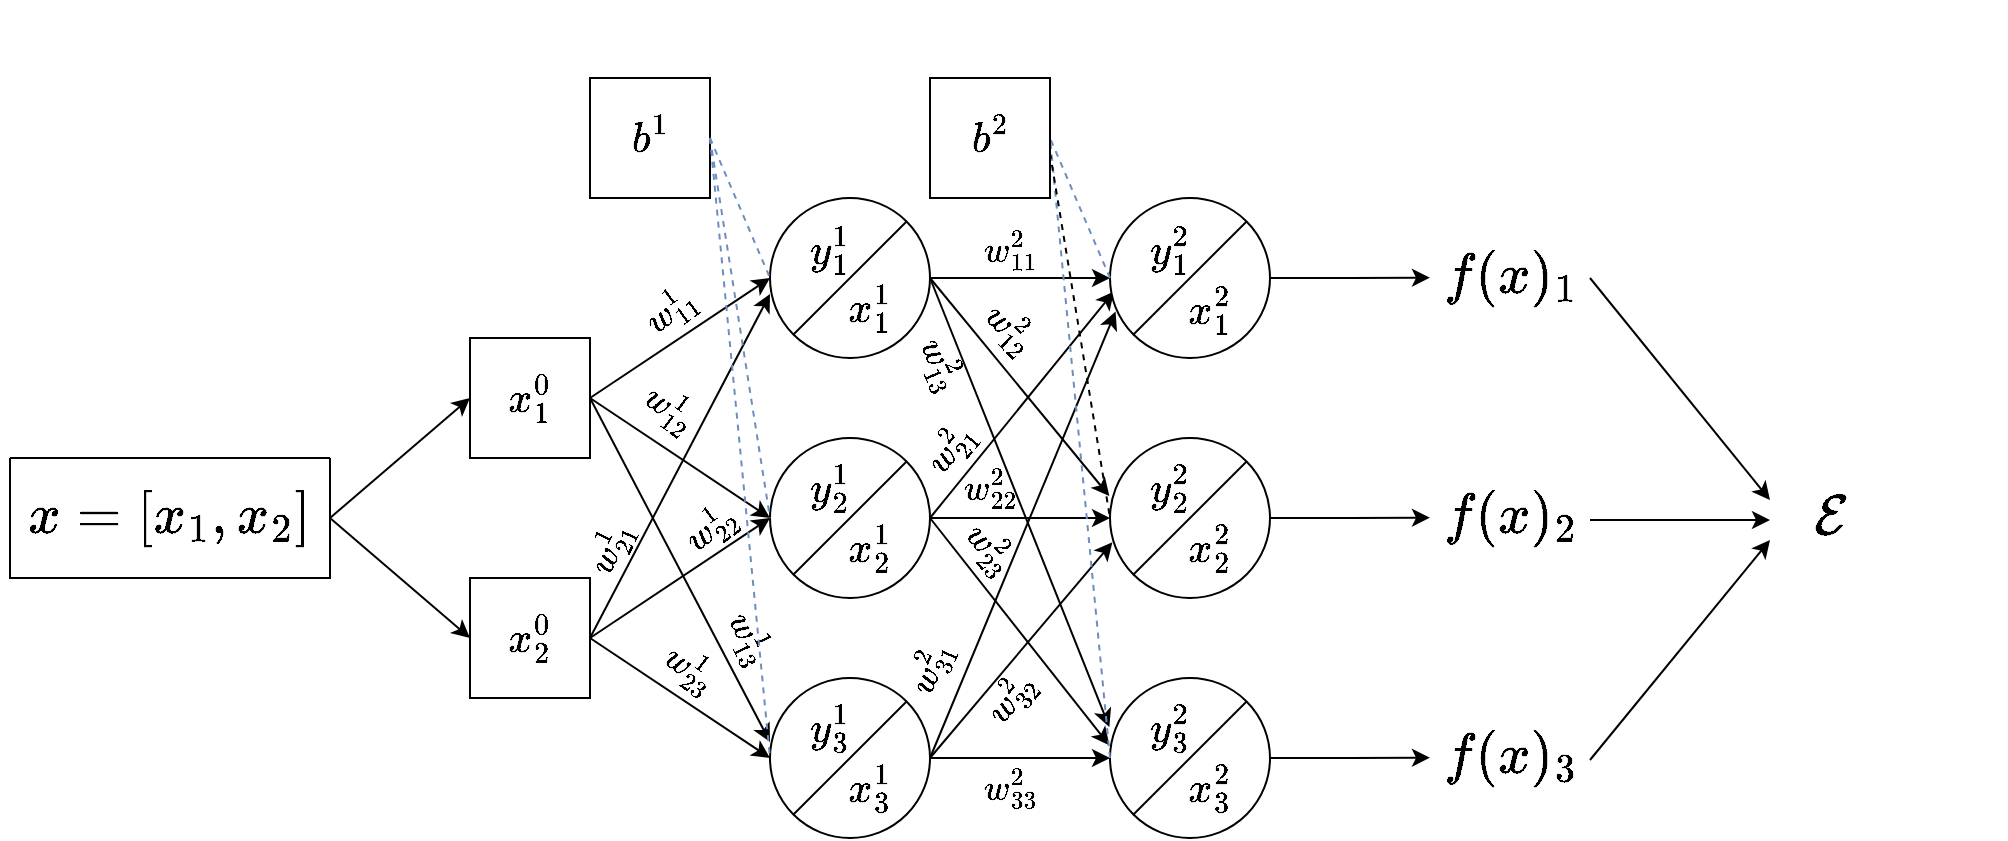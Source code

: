 <mxfile version="20.8.7" type="github">
  <diagram id="L71-HYiMx5dE4_1I3F0T" name="Sivu-1">
    <mxGraphModel dx="1886" dy="563" grid="1" gridSize="10" guides="1" tooltips="1" connect="1" arrows="1" fold="1" page="1" pageScale="1" pageWidth="827" pageHeight="1169" math="1" shadow="0">
      <root>
        <mxCell id="0" />
        <mxCell id="1" parent="0" />
        <mxCell id="mySPSd7laB0A6SMgmcMS-1" value="" style="group" parent="1" vertex="1" connectable="0">
          <mxGeometry x="-710" y="150" width="950" height="419" as="geometry" />
        </mxCell>
        <mxCell id="izF1CWLwOtwObPyW_wJa-1" value="" style="group" parent="mySPSd7laB0A6SMgmcMS-1" vertex="1" connectable="0">
          <mxGeometry y="99" width="780" height="320" as="geometry" />
        </mxCell>
        <mxCell id="unRAUoUYdDuh-6SN-mz_-5" value="" style="ellipse;whiteSpace=wrap;html=1;aspect=fixed;" parent="izF1CWLwOtwObPyW_wJa-1" vertex="1">
          <mxGeometry x="380" width="80" height="80" as="geometry" />
        </mxCell>
        <mxCell id="unRAUoUYdDuh-6SN-mz_-6" value="" style="ellipse;whiteSpace=wrap;html=1;aspect=fixed;" parent="izF1CWLwOtwObPyW_wJa-1" vertex="1">
          <mxGeometry x="380" y="240" width="80" height="80" as="geometry" />
        </mxCell>
        <mxCell id="U7Zx6VbLF4_jJS3d3RYm-4" value="" style="edgeStyle=orthogonalEdgeStyle;rounded=0;orthogonalLoop=1;jettySize=auto;html=1;" edge="1" parent="izF1CWLwOtwObPyW_wJa-1" source="unRAUoUYdDuh-6SN-mz_-7" target="U7Zx6VbLF4_jJS3d3RYm-2">
          <mxGeometry relative="1" as="geometry" />
        </mxCell>
        <mxCell id="unRAUoUYdDuh-6SN-mz_-7" value="" style="ellipse;whiteSpace=wrap;html=1;aspect=fixed;" parent="izF1CWLwOtwObPyW_wJa-1" vertex="1">
          <mxGeometry x="380" y="120" width="80" height="80" as="geometry" />
        </mxCell>
        <mxCell id="unRAUoUYdDuh-6SN-mz_-10" value="" style="endArrow=classic;html=1;rounded=0;exitX=1;exitY=0.5;exitDx=0;exitDy=0;entryX=0;entryY=0.5;entryDx=0;entryDy=0;fontSize=15;" parent="izF1CWLwOtwObPyW_wJa-1" source="unRAUoUYdDuh-6SN-mz_-35" target="unRAUoUYdDuh-6SN-mz_-7" edge="1">
          <mxGeometry width="50" height="50" relative="1" as="geometry">
            <mxPoint x="300" y="100" as="sourcePoint" />
            <mxPoint x="380" y="160" as="targetPoint" />
          </mxGeometry>
        </mxCell>
        <mxCell id="unRAUoUYdDuh-6SN-mz_-11" value="" style="endArrow=classic;html=1;rounded=0;exitX=1;exitY=0.5;exitDx=0;exitDy=0;entryX=0;entryY=0.5;entryDx=0;entryDy=0;fontSize=15;" parent="izF1CWLwOtwObPyW_wJa-1" source="unRAUoUYdDuh-6SN-mz_-36" target="unRAUoUYdDuh-6SN-mz_-6" edge="1">
          <mxGeometry width="50" height="50" relative="1" as="geometry">
            <mxPoint x="300" y="220" as="sourcePoint" />
            <mxPoint x="380" y="280" as="targetPoint" />
          </mxGeometry>
        </mxCell>
        <mxCell id="unRAUoUYdDuh-6SN-mz_-13" value="" style="endArrow=classic;html=1;rounded=0;exitX=1;exitY=0.5;exitDx=0;exitDy=0;entryX=0;entryY=0.4;entryDx=0;entryDy=0;entryPerimeter=0;fontSize=15;" parent="izF1CWLwOtwObPyW_wJa-1" source="unRAUoUYdDuh-6SN-mz_-35" target="unRAUoUYdDuh-6SN-mz_-6" edge="1">
          <mxGeometry width="50" height="50" relative="1" as="geometry">
            <mxPoint x="300" y="100" as="sourcePoint" />
            <mxPoint x="380" y="280" as="targetPoint" />
          </mxGeometry>
        </mxCell>
        <mxCell id="unRAUoUYdDuh-6SN-mz_-18" value="" style="endArrow=classic;html=1;rounded=0;entryX=0;entryY=0.5;entryDx=0;entryDy=0;fontSize=15;exitX=1;exitY=0.5;exitDx=0;exitDy=0;" parent="izF1CWLwOtwObPyW_wJa-1" source="unRAUoUYdDuh-6SN-mz_-35" target="unRAUoUYdDuh-6SN-mz_-5" edge="1">
          <mxGeometry width="50" height="50" relative="1" as="geometry">
            <mxPoint x="300" y="100" as="sourcePoint" />
            <mxPoint x="380" y="40" as="targetPoint" />
          </mxGeometry>
        </mxCell>
        <mxCell id="unRAUoUYdDuh-6SN-mz_-19" value="" style="endArrow=classic;html=1;rounded=0;exitX=1;exitY=0.5;exitDx=0;exitDy=0;entryX=0;entryY=0.6;entryDx=0;entryDy=0;entryPerimeter=0;fontSize=15;" parent="izF1CWLwOtwObPyW_wJa-1" source="unRAUoUYdDuh-6SN-mz_-36" target="unRAUoUYdDuh-6SN-mz_-5" edge="1">
          <mxGeometry width="50" height="50" relative="1" as="geometry">
            <mxPoint x="300" y="220" as="sourcePoint" />
            <mxPoint x="370" y="60" as="targetPoint" />
          </mxGeometry>
        </mxCell>
        <mxCell id="unRAUoUYdDuh-6SN-mz_-20" value="" style="endArrow=classic;html=1;rounded=0;entryX=0;entryY=0.5;entryDx=0;entryDy=0;fontSize=15;exitX=1;exitY=0.5;exitDx=0;exitDy=0;" parent="izF1CWLwOtwObPyW_wJa-1" source="unRAUoUYdDuh-6SN-mz_-36" target="unRAUoUYdDuh-6SN-mz_-7" edge="1">
          <mxGeometry width="50" height="50" relative="1" as="geometry">
            <mxPoint x="300" y="220" as="sourcePoint" />
            <mxPoint x="390" y="160" as="targetPoint" />
          </mxGeometry>
        </mxCell>
        <mxCell id="unRAUoUYdDuh-6SN-mz_-21" value="" style="endArrow=classic;html=1;rounded=0;entryX=0.025;entryY=0.585;entryDx=0;entryDy=0;exitX=1;exitY=0.5;exitDx=0;exitDy=0;entryPerimeter=0;" parent="izF1CWLwOtwObPyW_wJa-1" source="unRAUoUYdDuh-6SN-mz_-7" target="unRAUoUYdDuh-6SN-mz_-57" edge="1">
          <mxGeometry width="50" height="50" relative="1" as="geometry">
            <mxPoint x="400" y="210" as="sourcePoint" />
            <mxPoint x="540" y="100" as="targetPoint" />
          </mxGeometry>
        </mxCell>
        <mxCell id="unRAUoUYdDuh-6SN-mz_-22" value="" style="endArrow=classic;html=1;rounded=0;exitX=1;exitY=0.5;exitDx=0;exitDy=0;entryX=0;entryY=0.5;entryDx=0;entryDy=0;" parent="izF1CWLwOtwObPyW_wJa-1" source="unRAUoUYdDuh-6SN-mz_-5" target="unRAUoUYdDuh-6SN-mz_-57" edge="1">
          <mxGeometry width="50" height="50" relative="1" as="geometry">
            <mxPoint x="460" y="40" as="sourcePoint" />
            <mxPoint x="540" y="91.04" as="targetPoint" />
          </mxGeometry>
        </mxCell>
        <mxCell id="unRAUoUYdDuh-6SN-mz_-23" value="" style="endArrow=classic;html=1;rounded=0;exitX=1;exitY=0.5;exitDx=0;exitDy=0;entryX=0.035;entryY=0.71;entryDx=0;entryDy=0;entryPerimeter=0;" parent="izF1CWLwOtwObPyW_wJa-1" source="unRAUoUYdDuh-6SN-mz_-6" target="unRAUoUYdDuh-6SN-mz_-57" edge="1">
          <mxGeometry width="50" height="50" relative="1" as="geometry">
            <mxPoint x="460" y="280" as="sourcePoint" />
            <mxPoint x="541.04" y="108" as="targetPoint" />
          </mxGeometry>
        </mxCell>
        <mxCell id="unRAUoUYdDuh-6SN-mz_-24" value="" style="endArrow=classic;html=1;rounded=0;exitX=1;exitY=0.5;exitDx=0;exitDy=0;entryX=-0.004;entryY=0.306;entryDx=0;entryDy=0;entryPerimeter=0;" parent="izF1CWLwOtwObPyW_wJa-1" source="unRAUoUYdDuh-6SN-mz_-5" target="unRAUoUYdDuh-6SN-mz_-59" edge="1">
          <mxGeometry width="50" height="50" relative="1" as="geometry">
            <mxPoint x="470" as="sourcePoint" />
            <mxPoint x="550" as="targetPoint" />
          </mxGeometry>
        </mxCell>
        <mxCell id="unRAUoUYdDuh-6SN-mz_-25" value="" style="swimlane;startSize=0;" parent="izF1CWLwOtwObPyW_wJa-1" vertex="1">
          <mxGeometry y="130" width="160" height="60" as="geometry" />
        </mxCell>
        <mxCell id="unRAUoUYdDuh-6SN-mz_-27" value="&lt;font style=&quot;font-size: 24px;&quot;&gt;$$ x = [ x_1, x_2 ] $$&lt;/font&gt;" style="text;html=1;strokeColor=none;fillColor=none;align=center;verticalAlign=middle;whiteSpace=wrap;rounded=0;fontSize=18;" parent="unRAUoUYdDuh-6SN-mz_-25" vertex="1">
          <mxGeometry x="-5" y="15" width="170" height="30" as="geometry" />
        </mxCell>
        <mxCell id="unRAUoUYdDuh-6SN-mz_-28" value="" style="endArrow=classic;html=1;rounded=0;fontSize=20;entryX=0;entryY=0.5;entryDx=0;entryDy=0;exitX=1;exitY=0.5;exitDx=0;exitDy=0;" parent="izF1CWLwOtwObPyW_wJa-1" source="unRAUoUYdDuh-6SN-mz_-25" target="unRAUoUYdDuh-6SN-mz_-31" edge="1">
          <mxGeometry width="50" height="50" relative="1" as="geometry">
            <mxPoint x="150" y="160" as="sourcePoint" />
            <mxPoint x="220" y="100" as="targetPoint" />
          </mxGeometry>
        </mxCell>
        <mxCell id="unRAUoUYdDuh-6SN-mz_-29" value="" style="endArrow=classic;html=1;rounded=0;fontSize=20;entryX=0;entryY=0.5;entryDx=0;entryDy=0;exitX=1;exitY=0.5;exitDx=0;exitDy=0;" parent="izF1CWLwOtwObPyW_wJa-1" source="unRAUoUYdDuh-6SN-mz_-25" target="unRAUoUYdDuh-6SN-mz_-36" edge="1">
          <mxGeometry width="50" height="50" relative="1" as="geometry">
            <mxPoint x="162" y="161" as="sourcePoint" />
            <mxPoint x="220" y="220" as="targetPoint" />
          </mxGeometry>
        </mxCell>
        <mxCell id="unRAUoUYdDuh-6SN-mz_-31" value="" style="whiteSpace=wrap;html=1;aspect=fixed;fontSize=18;" parent="izF1CWLwOtwObPyW_wJa-1" vertex="1">
          <mxGeometry x="230" y="70" width="60" height="60" as="geometry" />
        </mxCell>
        <mxCell id="unRAUoUYdDuh-6SN-mz_-32" value="" style="whiteSpace=wrap;html=1;aspect=fixed;fontSize=18;" parent="izF1CWLwOtwObPyW_wJa-1" vertex="1">
          <mxGeometry x="230" y="190" width="60" height="60" as="geometry" />
        </mxCell>
        <mxCell id="unRAUoUYdDuh-6SN-mz_-35" value="&lt;div&gt;$$x^0_1$$&lt;/div&gt;" style="text;html=1;strokeColor=none;fillColor=none;align=center;verticalAlign=middle;whiteSpace=wrap;rounded=0;fontSize=18;" parent="izF1CWLwOtwObPyW_wJa-1" vertex="1">
          <mxGeometry x="230" y="85" width="60" height="30" as="geometry" />
        </mxCell>
        <mxCell id="unRAUoUYdDuh-6SN-mz_-36" value="&lt;div&gt;$$x^0_2$$&lt;/div&gt;" style="text;html=1;strokeColor=none;fillColor=none;align=center;verticalAlign=middle;whiteSpace=wrap;rounded=0;fontSize=18;" parent="izF1CWLwOtwObPyW_wJa-1" vertex="1">
          <mxGeometry x="230" y="205" width="60" height="30" as="geometry" />
        </mxCell>
        <mxCell id="unRAUoUYdDuh-6SN-mz_-37" value="&lt;div style=&quot;font-size: 15px;&quot;&gt;&lt;sub style=&quot;font-size: 15px;&quot;&gt;$$w^1_{11}$$&lt;/sub&gt;&lt;/div&gt;" style="text;html=1;strokeColor=none;fillColor=none;align=center;verticalAlign=middle;whiteSpace=wrap;rounded=0;fontSize=15;rotation=-36;" parent="izF1CWLwOtwObPyW_wJa-1" vertex="1">
          <mxGeometry x="300" y="41" width="60" height="30" as="geometry" />
        </mxCell>
        <mxCell id="unRAUoUYdDuh-6SN-mz_-38" value="&lt;div style=&quot;font-size: 15px;&quot;&gt;&lt;div style=&quot;font-size: 15px;&quot;&gt;&lt;sub style=&quot;font-size: 15px;&quot;&gt;$$w^1_{21}$$&lt;/sub&gt;&lt;/div&gt;&lt;/div&gt;" style="text;html=1;strokeColor=none;fillColor=none;align=center;verticalAlign=middle;whiteSpace=wrap;rounded=0;fontSize=15;rotation=-64;" parent="izF1CWLwOtwObPyW_wJa-1" vertex="1">
          <mxGeometry x="270" y="160" width="60" height="30" as="geometry" />
        </mxCell>
        <mxCell id="unRAUoUYdDuh-6SN-mz_-40" value="&lt;div style=&quot;font-size: 15px;&quot;&gt;&lt;sub style=&quot;font-size: 15px;&quot;&gt;$$w^1_{12}$$&lt;/sub&gt;&lt;/div&gt;" style="text;html=1;strokeColor=none;fillColor=none;align=center;verticalAlign=middle;whiteSpace=wrap;rounded=0;fontSize=15;rotation=37;" parent="izF1CWLwOtwObPyW_wJa-1" vertex="1">
          <mxGeometry x="300" y="90" width="60" height="30" as="geometry" />
        </mxCell>
        <mxCell id="unRAUoUYdDuh-6SN-mz_-41" value="&lt;div style=&quot;font-size: 15px;&quot;&gt;&lt;sub style=&quot;font-size: 15px;&quot;&gt;$$w^1_{13}$$&lt;/sub&gt;&lt;/div&gt;" style="text;html=1;strokeColor=none;fillColor=none;align=center;verticalAlign=middle;whiteSpace=wrap;rounded=0;fontSize=15;rotation=65;" parent="izF1CWLwOtwObPyW_wJa-1" vertex="1">
          <mxGeometry x="340" y="205" width="60" height="30" as="geometry" />
        </mxCell>
        <mxCell id="unRAUoUYdDuh-6SN-mz_-42" value="&lt;div style=&quot;font-size: 15px;&quot;&gt;&lt;sub style=&quot;font-size: 15px;&quot;&gt;$$w^1_{23}$$&lt;/sub&gt;&lt;/div&gt;" style="text;html=1;strokeColor=none;fillColor=none;align=center;verticalAlign=middle;whiteSpace=wrap;rounded=0;fontSize=15;rotation=37;" parent="izF1CWLwOtwObPyW_wJa-1" vertex="1">
          <mxGeometry x="310" y="220" width="60" height="30" as="geometry" />
        </mxCell>
        <mxCell id="unRAUoUYdDuh-6SN-mz_-43" value="&lt;div style=&quot;font-size: 15px;&quot;&gt;&lt;sub style=&quot;font-size: 15px;&quot;&gt;$$w^1_{22}$$&lt;/sub&gt;&lt;/div&gt;" style="text;html=1;strokeColor=none;fillColor=none;align=center;verticalAlign=middle;whiteSpace=wrap;rounded=0;fontSize=15;rotation=-36;" parent="izF1CWLwOtwObPyW_wJa-1" vertex="1">
          <mxGeometry x="320" y="150" width="60" height="30" as="geometry" />
        </mxCell>
        <mxCell id="unRAUoUYdDuh-6SN-mz_-45" value="&lt;div style=&quot;font-size: 15px;&quot;&gt;&lt;sub style=&quot;font-size: 15px;&quot;&gt;$$w^2_{31}$$&lt;/sub&gt;&lt;/div&gt;" style="text;html=1;strokeColor=none;fillColor=none;align=center;verticalAlign=middle;whiteSpace=wrap;rounded=0;fontSize=15;rotation=-66;" parent="izF1CWLwOtwObPyW_wJa-1" vertex="1">
          <mxGeometry x="430" y="220" width="60" height="30" as="geometry" />
        </mxCell>
        <mxCell id="unRAUoUYdDuh-6SN-mz_-46" value="&lt;div style=&quot;font-size: 15px;&quot;&gt;&lt;sub style=&quot;font-size: 15px;&quot;&gt;$$w^2_{11}$$&lt;/sub&gt;&lt;/div&gt;" style="text;html=1;strokeColor=none;fillColor=none;align=center;verticalAlign=middle;whiteSpace=wrap;rounded=0;fontSize=15;rotation=0;" parent="izF1CWLwOtwObPyW_wJa-1" vertex="1">
          <mxGeometry x="470" y="11" width="60" height="30" as="geometry" />
        </mxCell>
        <mxCell id="unRAUoUYdDuh-6SN-mz_-47" value="&lt;div style=&quot;font-size: 15px;&quot;&gt;&lt;sub style=&quot;font-size: 15px;&quot;&gt;$$w^2_{21}$$&lt;/sub&gt;&lt;/div&gt;" style="text;html=1;strokeColor=none;fillColor=none;align=center;verticalAlign=middle;whiteSpace=wrap;rounded=0;fontSize=15;rotation=-50;" parent="izF1CWLwOtwObPyW_wJa-1" vertex="1">
          <mxGeometry x="440" y="110" width="60" height="30" as="geometry" />
        </mxCell>
        <mxCell id="unRAUoUYdDuh-6SN-mz_-48" value="" style="endArrow=none;html=1;rounded=0;fontSize=15;exitX=0;exitY=1;exitDx=0;exitDy=0;entryX=1;entryY=0;entryDx=0;entryDy=0;" parent="izF1CWLwOtwObPyW_wJa-1" source="unRAUoUYdDuh-6SN-mz_-5" target="unRAUoUYdDuh-6SN-mz_-5" edge="1">
          <mxGeometry width="50" height="50" relative="1" as="geometry">
            <mxPoint x="395" y="90" as="sourcePoint" />
            <mxPoint x="445" as="targetPoint" />
          </mxGeometry>
        </mxCell>
        <mxCell id="unRAUoUYdDuh-6SN-mz_-49" value="" style="endArrow=none;html=1;rounded=0;fontSize=15;exitX=0;exitY=1;exitDx=0;exitDy=0;entryX=1;entryY=0;entryDx=0;entryDy=0;" parent="izF1CWLwOtwObPyW_wJa-1" source="unRAUoUYdDuh-6SN-mz_-7" target="unRAUoUYdDuh-6SN-mz_-7" edge="1">
          <mxGeometry width="50" height="50" relative="1" as="geometry">
            <mxPoint x="391.716" y="186.564" as="sourcePoint" />
            <mxPoint x="448.284" y="129.996" as="targetPoint" />
          </mxGeometry>
        </mxCell>
        <mxCell id="unRAUoUYdDuh-6SN-mz_-50" value="" style="endArrow=none;html=1;rounded=0;fontSize=15;exitX=0;exitY=1;exitDx=0;exitDy=0;entryX=1;entryY=0;entryDx=0;entryDy=0;" parent="izF1CWLwOtwObPyW_wJa-1" source="unRAUoUYdDuh-6SN-mz_-6" target="unRAUoUYdDuh-6SN-mz_-6" edge="1">
          <mxGeometry width="50" height="50" relative="1" as="geometry">
            <mxPoint x="389.996" y="308.284" as="sourcePoint" />
            <mxPoint x="446.564" y="251.716" as="targetPoint" />
          </mxGeometry>
        </mxCell>
        <mxCell id="unRAUoUYdDuh-6SN-mz_-57" value="" style="ellipse;whiteSpace=wrap;html=1;aspect=fixed;" parent="izF1CWLwOtwObPyW_wJa-1" vertex="1">
          <mxGeometry x="550" width="80" height="80" as="geometry" />
        </mxCell>
        <mxCell id="unRAUoUYdDuh-6SN-mz_-58" value="" style="endArrow=none;html=1;rounded=0;fontSize=15;exitX=0;exitY=1;exitDx=0;exitDy=0;entryX=1;entryY=0;entryDx=0;entryDy=0;" parent="izF1CWLwOtwObPyW_wJa-1" source="unRAUoUYdDuh-6SN-mz_-57" target="unRAUoUYdDuh-6SN-mz_-57" edge="1">
          <mxGeometry width="50" height="50" relative="1" as="geometry">
            <mxPoint x="565" y="150" as="sourcePoint" />
            <mxPoint x="615" y="60" as="targetPoint" />
          </mxGeometry>
        </mxCell>
        <mxCell id="unRAUoUYdDuh-6SN-mz_-59" value="" style="ellipse;whiteSpace=wrap;html=1;aspect=fixed;" parent="izF1CWLwOtwObPyW_wJa-1" vertex="1">
          <mxGeometry x="550" y="240" width="80" height="80" as="geometry" />
        </mxCell>
        <mxCell id="unRAUoUYdDuh-6SN-mz_-60" value="" style="endArrow=none;html=1;rounded=0;fontSize=15;exitX=0;exitY=1;exitDx=0;exitDy=0;entryX=1;entryY=0;entryDx=0;entryDy=0;" parent="izF1CWLwOtwObPyW_wJa-1" source="unRAUoUYdDuh-6SN-mz_-59" target="unRAUoUYdDuh-6SN-mz_-59" edge="1">
          <mxGeometry width="50" height="50" relative="1" as="geometry">
            <mxPoint x="665" y="330" as="sourcePoint" />
            <mxPoint x="715" y="240" as="targetPoint" />
          </mxGeometry>
        </mxCell>
        <mxCell id="unRAUoUYdDuh-6SN-mz_-65" value="" style="endArrow=classic;html=1;rounded=0;fontSize=15;exitX=1;exitY=0.5;exitDx=0;exitDy=0;entryX=-0.004;entryY=0.421;entryDx=0;entryDy=0;entryPerimeter=0;" parent="izF1CWLwOtwObPyW_wJa-1" source="unRAUoUYdDuh-6SN-mz_-7" target="unRAUoUYdDuh-6SN-mz_-59" edge="1">
          <mxGeometry width="50" height="50" relative="1" as="geometry">
            <mxPoint x="350" y="190" as="sourcePoint" />
            <mxPoint x="550" y="271" as="targetPoint" />
          </mxGeometry>
        </mxCell>
        <mxCell id="unRAUoUYdDuh-6SN-mz_-67" value="" style="endArrow=classic;html=1;rounded=0;fontSize=15;exitX=1;exitY=0.5;exitDx=0;exitDy=0;" parent="izF1CWLwOtwObPyW_wJa-1" source="unRAUoUYdDuh-6SN-mz_-6" target="unRAUoUYdDuh-6SN-mz_-59" edge="1">
          <mxGeometry width="50" height="50" relative="1" as="geometry">
            <mxPoint x="350" y="190" as="sourcePoint" />
            <mxPoint x="400" y="140" as="targetPoint" />
          </mxGeometry>
        </mxCell>
        <mxCell id="unRAUoUYdDuh-6SN-mz_-68" value="&lt;div style=&quot;font-size: 15px;&quot;&gt;&lt;sub style=&quot;font-size: 15px;&quot;&gt;$$w^2_{33}$$&lt;/sub&gt;&lt;/div&gt;" style="text;html=1;strokeColor=none;fillColor=none;align=center;verticalAlign=middle;whiteSpace=wrap;rounded=0;fontSize=15;rotation=0;" parent="izF1CWLwOtwObPyW_wJa-1" vertex="1">
          <mxGeometry x="470" y="280" width="60" height="30" as="geometry" />
        </mxCell>
        <mxCell id="unRAUoUYdDuh-6SN-mz_-69" value="&lt;div style=&quot;font-size: 15px;&quot;&gt;&lt;sub style=&quot;font-size: 15px;&quot;&gt;$$w^2_{13}$$&lt;/sub&gt;&lt;/div&gt;" style="text;html=1;strokeColor=none;fillColor=none;align=center;verticalAlign=middle;whiteSpace=wrap;rounded=0;fontSize=15;rotation=67;" parent="izF1CWLwOtwObPyW_wJa-1" vertex="1">
          <mxGeometry x="435.86" y="68.26" width="60" height="29" as="geometry" />
        </mxCell>
        <mxCell id="unRAUoUYdDuh-6SN-mz_-70" value="&lt;div style=&quot;font-size: 15px;&quot;&gt;&lt;sub style=&quot;font-size: 15px;&quot;&gt;$$w^2_{23}$$&lt;/sub&gt;&lt;/div&gt;" style="text;html=1;strokeColor=none;fillColor=none;align=center;verticalAlign=middle;whiteSpace=wrap;rounded=0;fontSize=15;rotation=50;" parent="izF1CWLwOtwObPyW_wJa-1" vertex="1">
          <mxGeometry x="460" y="160" width="60" height="30" as="geometry" />
        </mxCell>
        <mxCell id="U7Zx6VbLF4_jJS3d3RYm-2" value="" style="ellipse;whiteSpace=wrap;html=1;aspect=fixed;" vertex="1" parent="izF1CWLwOtwObPyW_wJa-1">
          <mxGeometry x="550" y="120" width="80" height="80" as="geometry" />
        </mxCell>
        <mxCell id="U7Zx6VbLF4_jJS3d3RYm-3" value="" style="endArrow=none;html=1;rounded=0;fontSize=15;exitX=0;exitY=1;exitDx=0;exitDy=0;entryX=1;entryY=0;entryDx=0;entryDy=0;" edge="1" parent="izF1CWLwOtwObPyW_wJa-1" source="U7Zx6VbLF4_jJS3d3RYm-2" target="U7Zx6VbLF4_jJS3d3RYm-2">
          <mxGeometry width="50" height="50" relative="1" as="geometry">
            <mxPoint x="1285" y="-69" as="sourcePoint" />
            <mxPoint x="1335" y="-159" as="targetPoint" />
          </mxGeometry>
        </mxCell>
        <mxCell id="U7Zx6VbLF4_jJS3d3RYm-5" value="" style="endArrow=classic;html=1;rounded=0;entryX=-0.004;entryY=0.363;entryDx=0;entryDy=0;entryPerimeter=0;exitX=1;exitY=0.5;exitDx=0;exitDy=0;" edge="1" parent="izF1CWLwOtwObPyW_wJa-1" source="unRAUoUYdDuh-6SN-mz_-5" target="U7Zx6VbLF4_jJS3d3RYm-2">
          <mxGeometry width="50" height="50" relative="1" as="geometry">
            <mxPoint x="430" y="201" as="sourcePoint" />
            <mxPoint x="480" y="151" as="targetPoint" />
          </mxGeometry>
        </mxCell>
        <mxCell id="U7Zx6VbLF4_jJS3d3RYm-70" value="&lt;div style=&quot;font-size: 15px;&quot;&gt;&lt;sub style=&quot;font-size: 15px;&quot;&gt;$$w^2_{12}$$&lt;/sub&gt;&lt;/div&gt;" style="text;html=1;strokeColor=none;fillColor=none;align=center;verticalAlign=middle;whiteSpace=wrap;rounded=0;fontSize=15;rotation=45;" vertex="1" parent="izF1CWLwOtwObPyW_wJa-1">
          <mxGeometry x="470" y="50" width="60" height="30" as="geometry" />
        </mxCell>
        <mxCell id="U7Zx6VbLF4_jJS3d3RYm-123" value="&lt;div style=&quot;font-size: 15px;&quot;&gt;&lt;sub style=&quot;font-size: 15px;&quot;&gt;$$w^2_{22}$$&lt;/sub&gt;&lt;/div&gt;" style="text;html=1;strokeColor=none;fillColor=none;align=center;verticalAlign=middle;whiteSpace=wrap;rounded=0;fontSize=15;rotation=0;" vertex="1" parent="izF1CWLwOtwObPyW_wJa-1">
          <mxGeometry x="460" y="130" width="60" height="30" as="geometry" />
        </mxCell>
        <mxCell id="U7Zx6VbLF4_jJS3d3RYm-124" value="&lt;div style=&quot;font-size: 15px;&quot;&gt;&lt;sub style=&quot;font-size: 15px;&quot;&gt;$$w^2_{32}$$&lt;/sub&gt;&lt;/div&gt;" style="text;html=1;strokeColor=none;fillColor=none;align=center;verticalAlign=middle;whiteSpace=wrap;rounded=0;fontSize=15;rotation=-50;" vertex="1" parent="izF1CWLwOtwObPyW_wJa-1">
          <mxGeometry x="470" y="235" width="60" height="30" as="geometry" />
        </mxCell>
        <mxCell id="U7Zx6VbLF4_jJS3d3RYm-71" value="" style="endArrow=classic;html=1;rounded=0;entryX=0.015;entryY=0.652;entryDx=0;entryDy=0;entryPerimeter=0;exitX=1;exitY=0.5;exitDx=0;exitDy=0;" edge="1" parent="izF1CWLwOtwObPyW_wJa-1" source="unRAUoUYdDuh-6SN-mz_-6" target="U7Zx6VbLF4_jJS3d3RYm-2">
          <mxGeometry width="50" height="50" relative="1" as="geometry">
            <mxPoint x="470" y="281" as="sourcePoint" />
            <mxPoint x="450" y="141" as="targetPoint" />
          </mxGeometry>
        </mxCell>
        <mxCell id="U7Zx6VbLF4_jJS3d3RYm-129" value="&lt;div&gt;$$x^1_1$$&lt;/div&gt;" style="text;html=1;strokeColor=none;fillColor=none;align=center;verticalAlign=middle;whiteSpace=wrap;rounded=0;fontSize=18;" vertex="1" parent="izF1CWLwOtwObPyW_wJa-1">
          <mxGeometry x="400" y="40" width="60" height="30" as="geometry" />
        </mxCell>
        <mxCell id="U7Zx6VbLF4_jJS3d3RYm-198" value="&lt;div&gt;$$x^1_2$$&lt;/div&gt;" style="text;html=1;strokeColor=none;fillColor=none;align=center;verticalAlign=middle;whiteSpace=wrap;rounded=0;fontSize=18;" vertex="1" parent="izF1CWLwOtwObPyW_wJa-1">
          <mxGeometry x="400" y="160" width="60" height="30" as="geometry" />
        </mxCell>
        <mxCell id="U7Zx6VbLF4_jJS3d3RYm-199" value="&lt;div&gt;$$x^1_3$$&lt;/div&gt;" style="text;html=1;strokeColor=none;fillColor=none;align=center;verticalAlign=middle;whiteSpace=wrap;rounded=0;fontSize=18;" vertex="1" parent="izF1CWLwOtwObPyW_wJa-1">
          <mxGeometry x="400" y="280" width="60" height="30" as="geometry" />
        </mxCell>
        <mxCell id="U7Zx6VbLF4_jJS3d3RYm-270" value="&lt;div&gt;$$y^1_1$$&lt;/div&gt;" style="text;html=1;strokeColor=none;fillColor=none;align=center;verticalAlign=middle;whiteSpace=wrap;rounded=0;fontSize=18;" vertex="1" parent="izF1CWLwOtwObPyW_wJa-1">
          <mxGeometry x="380" y="11" width="60" height="30" as="geometry" />
        </mxCell>
        <mxCell id="U7Zx6VbLF4_jJS3d3RYm-273" value="&lt;div&gt;$$y^1_2$$&lt;/div&gt;" style="text;html=1;strokeColor=none;fillColor=none;align=center;verticalAlign=middle;whiteSpace=wrap;rounded=0;fontSize=18;" vertex="1" parent="izF1CWLwOtwObPyW_wJa-1">
          <mxGeometry x="380" y="130" width="60" height="30" as="geometry" />
        </mxCell>
        <mxCell id="U7Zx6VbLF4_jJS3d3RYm-274" value="&lt;div&gt;$$y^1_3$$&lt;/div&gt;" style="text;html=1;strokeColor=none;fillColor=none;align=center;verticalAlign=middle;whiteSpace=wrap;rounded=0;fontSize=18;" vertex="1" parent="izF1CWLwOtwObPyW_wJa-1">
          <mxGeometry x="380" y="250" width="60" height="30" as="geometry" />
        </mxCell>
        <mxCell id="U7Zx6VbLF4_jJS3d3RYm-422" value="&lt;div&gt;$$y^2_1$$&lt;/div&gt;" style="text;html=1;strokeColor=none;fillColor=none;align=center;verticalAlign=middle;whiteSpace=wrap;rounded=0;fontSize=18;" vertex="1" parent="izF1CWLwOtwObPyW_wJa-1">
          <mxGeometry x="550" y="11" width="60" height="30" as="geometry" />
        </mxCell>
        <mxCell id="U7Zx6VbLF4_jJS3d3RYm-423" value="&lt;div&gt;$$x^2_1$$&lt;/div&gt;" style="text;html=1;strokeColor=none;fillColor=none;align=center;verticalAlign=middle;whiteSpace=wrap;rounded=0;fontSize=18;" vertex="1" parent="izF1CWLwOtwObPyW_wJa-1">
          <mxGeometry x="570" y="41" width="60" height="30" as="geometry" />
        </mxCell>
        <mxCell id="U7Zx6VbLF4_jJS3d3RYm-424" value="&lt;div&gt;$$y^2_2$$&lt;/div&gt;" style="text;html=1;strokeColor=none;fillColor=none;align=center;verticalAlign=middle;whiteSpace=wrap;rounded=0;fontSize=18;" vertex="1" parent="izF1CWLwOtwObPyW_wJa-1">
          <mxGeometry x="550" y="130" width="60" height="30" as="geometry" />
        </mxCell>
        <mxCell id="U7Zx6VbLF4_jJS3d3RYm-426" value="&lt;div&gt;$$x^2_2$$&lt;/div&gt;" style="text;html=1;strokeColor=none;fillColor=none;align=center;verticalAlign=middle;whiteSpace=wrap;rounded=0;fontSize=18;" vertex="1" parent="izF1CWLwOtwObPyW_wJa-1">
          <mxGeometry x="570" y="160" width="60" height="30" as="geometry" />
        </mxCell>
        <mxCell id="U7Zx6VbLF4_jJS3d3RYm-427" value="&lt;div&gt;$$y^2_3$$&lt;/div&gt;" style="text;html=1;strokeColor=none;fillColor=none;align=center;verticalAlign=middle;whiteSpace=wrap;rounded=0;fontSize=18;" vertex="1" parent="izF1CWLwOtwObPyW_wJa-1">
          <mxGeometry x="550" y="250" width="60" height="30" as="geometry" />
        </mxCell>
        <mxCell id="U7Zx6VbLF4_jJS3d3RYm-428" value="&lt;div&gt;$$x^2_3$$&lt;/div&gt;" style="text;html=1;strokeColor=none;fillColor=none;align=center;verticalAlign=middle;whiteSpace=wrap;rounded=0;fontSize=18;" vertex="1" parent="izF1CWLwOtwObPyW_wJa-1">
          <mxGeometry x="570" y="280" width="60" height="30" as="geometry" />
        </mxCell>
        <mxCell id="izF1CWLwOtwObPyW_wJa-63" value="&lt;div style=&quot;font-size: 24px;&quot;&gt;$$f(x)_1$$&lt;/div&gt;" style="text;html=1;strokeColor=none;fillColor=none;align=center;verticalAlign=middle;whiteSpace=wrap;rounded=0;fontSize=24;" parent="izF1CWLwOtwObPyW_wJa-1" vertex="1">
          <mxGeometry x="720" y="5" width="60" height="70" as="geometry" />
        </mxCell>
        <mxCell id="U7Zx6VbLF4_jJS3d3RYm-434" value="&lt;div style=&quot;font-size: 24px;&quot;&gt;$$f(x)_2$$&lt;/div&gt;" style="text;html=1;strokeColor=none;fillColor=none;align=center;verticalAlign=middle;whiteSpace=wrap;rounded=0;fontSize=24;" vertex="1" parent="izF1CWLwOtwObPyW_wJa-1">
          <mxGeometry x="720" y="125" width="60" height="70" as="geometry" />
        </mxCell>
        <mxCell id="U7Zx6VbLF4_jJS3d3RYm-435" value="&lt;div style=&quot;font-size: 24px;&quot;&gt;$$f(x)_3$$&lt;/div&gt;" style="text;html=1;strokeColor=none;fillColor=none;align=center;verticalAlign=middle;whiteSpace=wrap;rounded=0;fontSize=24;" vertex="1" parent="izF1CWLwOtwObPyW_wJa-1">
          <mxGeometry x="720" y="245" width="60" height="70" as="geometry" />
        </mxCell>
        <mxCell id="ENBTFdsbygloh6ypOBvS-9" value="" style="endArrow=none;dashed=1;html=1;rounded=0;entryX=1;entryY=0.5;entryDx=0;entryDy=0;exitX=0;exitY=0.5;exitDx=0;exitDy=0;fillColor=#dae8fc;strokeColor=#6c8ebf;" parent="mySPSd7laB0A6SMgmcMS-1" source="unRAUoUYdDuh-6SN-mz_-57" target="ENBTFdsbygloh6ypOBvS-8" edge="1">
          <mxGeometry width="50" height="50" relative="1" as="geometry">
            <mxPoint x="400" y="235" as="sourcePoint" />
            <mxPoint x="450" y="185" as="targetPoint" />
          </mxGeometry>
        </mxCell>
        <mxCell id="ENBTFdsbygloh6ypOBvS-11" value="" style="endArrow=none;dashed=1;html=1;rounded=0;entryX=1;entryY=0.5;entryDx=0;entryDy=0;exitX=0;exitY=0.5;exitDx=0;exitDy=0;fillColor=#dae8fc;strokeColor=#6c8ebf;" parent="mySPSd7laB0A6SMgmcMS-1" source="unRAUoUYdDuh-6SN-mz_-59" target="ENBTFdsbygloh6ypOBvS-8" edge="1">
          <mxGeometry width="50" height="50" relative="1" as="geometry">
            <mxPoint x="400" y="235" as="sourcePoint" />
            <mxPoint x="450" y="185" as="targetPoint" />
          </mxGeometry>
        </mxCell>
        <mxCell id="ENBTFdsbygloh6ypOBvS-21" value="" style="group" parent="mySPSd7laB0A6SMgmcMS-1" vertex="1" connectable="0">
          <mxGeometry x="290" y="39" width="60" height="60" as="geometry" />
        </mxCell>
        <mxCell id="ENBTFdsbygloh6ypOBvS-1" value="" style="whiteSpace=wrap;html=1;aspect=fixed;fontSize=18;" parent="ENBTFdsbygloh6ypOBvS-21" vertex="1">
          <mxGeometry width="60" height="60" as="geometry" />
        </mxCell>
        <mxCell id="ENBTFdsbygloh6ypOBvS-2" value="&lt;div&gt;$$b^1$$&lt;/div&gt;" style="text;html=1;strokeColor=none;fillColor=none;align=center;verticalAlign=middle;whiteSpace=wrap;rounded=0;fontSize=18;" parent="ENBTFdsbygloh6ypOBvS-21" vertex="1">
          <mxGeometry y="15" width="60" height="30" as="geometry" />
        </mxCell>
        <mxCell id="ENBTFdsbygloh6ypOBvS-4" value="" style="endArrow=none;dashed=1;html=1;rounded=0;exitX=1;exitY=0.5;exitDx=0;exitDy=0;entryX=0;entryY=0.5;entryDx=0;entryDy=0;fillColor=#dae8fc;strokeColor=#6c8ebf;" parent="mySPSd7laB0A6SMgmcMS-1" source="ENBTFdsbygloh6ypOBvS-2" target="unRAUoUYdDuh-6SN-mz_-5" edge="1">
          <mxGeometry width="50" height="50" relative="1" as="geometry">
            <mxPoint x="310" y="195" as="sourcePoint" />
            <mxPoint x="360" y="145" as="targetPoint" />
          </mxGeometry>
        </mxCell>
        <mxCell id="ENBTFdsbygloh6ypOBvS-5" value="" style="endArrow=none;dashed=1;html=1;rounded=0;exitX=1;exitY=0.5;exitDx=0;exitDy=0;entryX=0;entryY=0.5;entryDx=0;entryDy=0;fillColor=#dae8fc;strokeColor=#6c8ebf;" parent="mySPSd7laB0A6SMgmcMS-1" source="ENBTFdsbygloh6ypOBvS-2" target="unRAUoUYdDuh-6SN-mz_-7" edge="1">
          <mxGeometry width="50" height="50" relative="1" as="geometry">
            <mxPoint x="310" y="215" as="sourcePoint" />
            <mxPoint x="360" y="165" as="targetPoint" />
          </mxGeometry>
        </mxCell>
        <mxCell id="ENBTFdsbygloh6ypOBvS-6" value="" style="endArrow=none;dashed=1;html=1;rounded=0;exitX=1;exitY=0.5;exitDx=0;exitDy=0;entryX=0;entryY=0.5;entryDx=0;entryDy=0;fillColor=#dae8fc;strokeColor=#6c8ebf;" parent="mySPSd7laB0A6SMgmcMS-1" source="ENBTFdsbygloh6ypOBvS-2" target="unRAUoUYdDuh-6SN-mz_-6" edge="1">
          <mxGeometry width="50" height="50" relative="1" as="geometry">
            <mxPoint x="310" y="275" as="sourcePoint" />
            <mxPoint x="360" y="225" as="targetPoint" />
          </mxGeometry>
        </mxCell>
        <mxCell id="ENBTFdsbygloh6ypOBvS-22" value="" style="group" parent="mySPSd7laB0A6SMgmcMS-1" vertex="1" connectable="0">
          <mxGeometry x="460" y="39" width="60" height="60" as="geometry" />
        </mxCell>
        <mxCell id="ENBTFdsbygloh6ypOBvS-7" value="" style="whiteSpace=wrap;html=1;aspect=fixed;fontSize=18;" parent="ENBTFdsbygloh6ypOBvS-22" vertex="1">
          <mxGeometry width="60" height="60" as="geometry" />
        </mxCell>
        <mxCell id="ENBTFdsbygloh6ypOBvS-8" value="&lt;div&gt;$$b^2$$&lt;/div&gt;" style="text;html=1;strokeColor=none;fillColor=none;align=center;verticalAlign=middle;whiteSpace=wrap;rounded=0;fontSize=18;" parent="ENBTFdsbygloh6ypOBvS-22" vertex="1">
          <mxGeometry y="15" width="60" height="30" as="geometry" />
        </mxCell>
        <mxCell id="U7Zx6VbLF4_jJS3d3RYm-128" value="" style="endArrow=none;dashed=1;html=1;rounded=0;entryX=0;entryY=0.5;entryDx=0;entryDy=0;exitX=1;exitY=0.75;exitDx=0;exitDy=0;" edge="1" parent="mySPSd7laB0A6SMgmcMS-1" source="ENBTFdsbygloh6ypOBvS-8" target="U7Zx6VbLF4_jJS3d3RYm-2">
          <mxGeometry width="50" height="50" relative="1" as="geometry">
            <mxPoint x="410" y="230" as="sourcePoint" />
            <mxPoint x="460" y="180" as="targetPoint" />
          </mxGeometry>
        </mxCell>
        <mxCell id="U7Zx6VbLF4_jJS3d3RYm-519" value="&lt;div style=&quot;font-size: 24px;&quot;&gt;$$\mathcal{E}$$&lt;/div&gt;" style="text;html=1;strokeColor=none;fillColor=none;align=center;verticalAlign=middle;whiteSpace=wrap;rounded=0;fontSize=24;" vertex="1" parent="mySPSd7laB0A6SMgmcMS-1">
          <mxGeometry x="880" y="224" width="60" height="70" as="geometry" />
        </mxCell>
        <mxCell id="U7Zx6VbLF4_jJS3d3RYm-430" style="edgeStyle=orthogonalEdgeStyle;rounded=0;orthogonalLoop=1;jettySize=auto;html=1;exitX=1;exitY=0.5;exitDx=0;exitDy=0;" edge="1" parent="1" source="unRAUoUYdDuh-6SN-mz_-57">
          <mxGeometry relative="1" as="geometry">
            <mxPoint y="288.846" as="targetPoint" />
          </mxGeometry>
        </mxCell>
        <mxCell id="U7Zx6VbLF4_jJS3d3RYm-431" style="edgeStyle=orthogonalEdgeStyle;rounded=0;orthogonalLoop=1;jettySize=auto;html=1;exitX=1;exitY=0.5;exitDx=0;exitDy=0;" edge="1" parent="1" source="U7Zx6VbLF4_jJS3d3RYm-2">
          <mxGeometry relative="1" as="geometry">
            <mxPoint y="408.846" as="targetPoint" />
          </mxGeometry>
        </mxCell>
        <mxCell id="U7Zx6VbLF4_jJS3d3RYm-433" style="edgeStyle=orthogonalEdgeStyle;rounded=0;orthogonalLoop=1;jettySize=auto;html=1;exitX=1;exitY=0.5;exitDx=0;exitDy=0;" edge="1" parent="1" source="unRAUoUYdDuh-6SN-mz_-59">
          <mxGeometry relative="1" as="geometry">
            <mxPoint y="528.846" as="targetPoint" />
          </mxGeometry>
        </mxCell>
        <mxCell id="U7Zx6VbLF4_jJS3d3RYm-436" value="" style="endArrow=classic;html=1;rounded=0;" edge="1" parent="1">
          <mxGeometry width="50" height="50" relative="1" as="geometry">
            <mxPoint x="80" y="289" as="sourcePoint" />
            <mxPoint x="170" y="400" as="targetPoint" />
          </mxGeometry>
        </mxCell>
        <mxCell id="U7Zx6VbLF4_jJS3d3RYm-438" value="" style="endArrow=classic;html=1;rounded=0;" edge="1" parent="1">
          <mxGeometry width="50" height="50" relative="1" as="geometry">
            <mxPoint x="80" y="530" as="sourcePoint" />
            <mxPoint x="170" y="420" as="targetPoint" />
          </mxGeometry>
        </mxCell>
        <mxCell id="U7Zx6VbLF4_jJS3d3RYm-439" value="" style="endArrow=classic;html=1;rounded=0;" edge="1" parent="1">
          <mxGeometry width="50" height="50" relative="1" as="geometry">
            <mxPoint x="80" y="410" as="sourcePoint" />
            <mxPoint x="170" y="410" as="targetPoint" />
          </mxGeometry>
        </mxCell>
      </root>
    </mxGraphModel>
  </diagram>
</mxfile>
